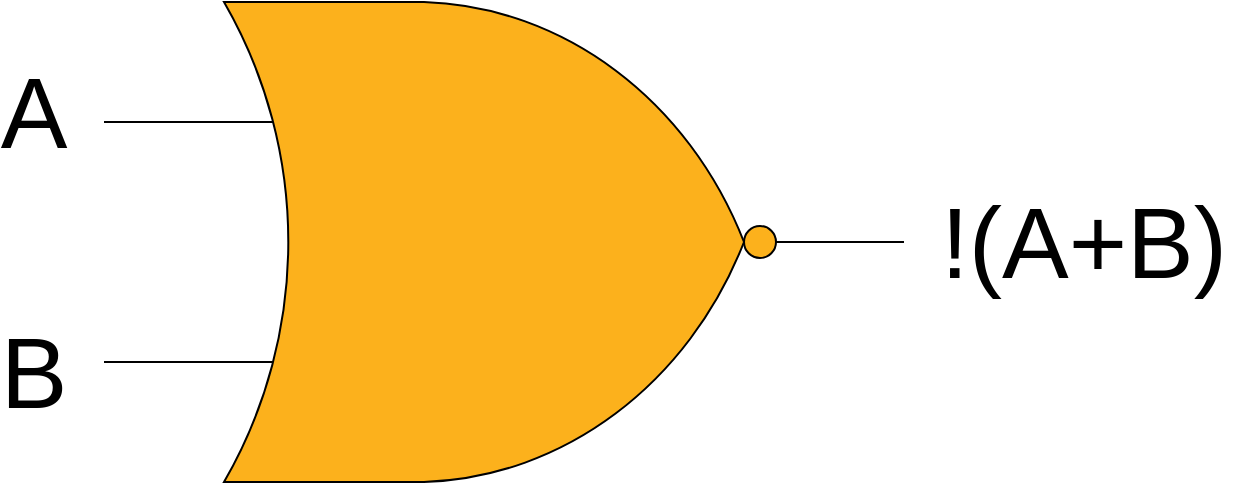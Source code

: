 <mxfile version="13.5.1" type="device"><diagram id="tFPdtOKYiH6UtCTCFxdF" name="Page-1"><mxGraphModel dx="1024" dy="592" grid="1" gridSize="10" guides="1" tooltips="1" connect="1" arrows="1" fold="1" page="1" pageScale="1" pageWidth="1100" pageHeight="850" math="0" shadow="0"><root><mxCell id="0"/><mxCell id="1" parent="0"/><mxCell id="6OJkeQXri4oJ7TsU05Rw-10" value="&lt;font style=&quot;font-size: 50px&quot;&gt;A&lt;/font&gt;" style="text;html=1;strokeColor=none;fillColor=none;align=center;verticalAlign=middle;whiteSpace=wrap;rounded=0;" parent="1" vertex="1"><mxGeometry x="270" y="220" width="30" height="30" as="geometry"/></mxCell><mxCell id="6OJkeQXri4oJ7TsU05Rw-11" value="&lt;font style=&quot;font-size: 50px&quot;&gt;B&lt;/font&gt;" style="text;html=1;strokeColor=none;fillColor=none;align=center;verticalAlign=middle;whiteSpace=wrap;rounded=0;" parent="1" vertex="1"><mxGeometry x="270" y="350" width="30" height="30" as="geometry"/></mxCell><mxCell id="6OJkeQXri4oJ7TsU05Rw-12" value="&lt;font style=&quot;font-size: 50px&quot;&gt;!(A+B)&lt;/font&gt;" style="text;html=1;strokeColor=none;fillColor=none;align=center;verticalAlign=middle;whiteSpace=wrap;rounded=0;" parent="1" vertex="1"><mxGeometry x="730" y="285" width="160" height="30" as="geometry"/></mxCell><mxCell id="6OJkeQXri4oJ7TsU05Rw-20" value="" style="verticalLabelPosition=bottom;shadow=0;dashed=0;align=center;html=1;verticalAlign=top;shape=mxgraph.electrical.logic_gates.logic_gate;operation=or;negating=1;aspect=fixed;fillColor=#FCB11C;" parent="1" vertex="1"><mxGeometry x="320" y="180" width="400" height="240" as="geometry"/></mxCell></root></mxGraphModel></diagram></mxfile>